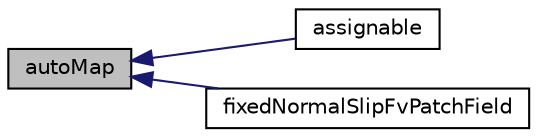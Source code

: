 digraph "autoMap"
{
  bgcolor="transparent";
  edge [fontname="Helvetica",fontsize="10",labelfontname="Helvetica",labelfontsize="10"];
  node [fontname="Helvetica",fontsize="10",shape=record];
  rankdir="LR";
  Node1 [label="autoMap",height=0.2,width=0.4,color="black", fillcolor="grey75", style="filled", fontcolor="black"];
  Node1 -> Node2 [dir="back",color="midnightblue",fontsize="10",style="solid",fontname="Helvetica"];
  Node2 [label="assignable",height=0.2,width=0.4,color="black",URL="$a00829.html#a1f9f0b0c1739411ae9b09d7cd96e8c51",tooltip="Return false: this patch field is not altered by assignment. "];
  Node1 -> Node3 [dir="back",color="midnightblue",fontsize="10",style="solid",fontname="Helvetica"];
  Node3 [label="fixedNormalSlipFvPatchField",height=0.2,width=0.4,color="black",URL="$a00829.html#a17ee79e94e9d4f954c91d91e594f8150",tooltip="Construct as copy setting internal field reference. "];
}
